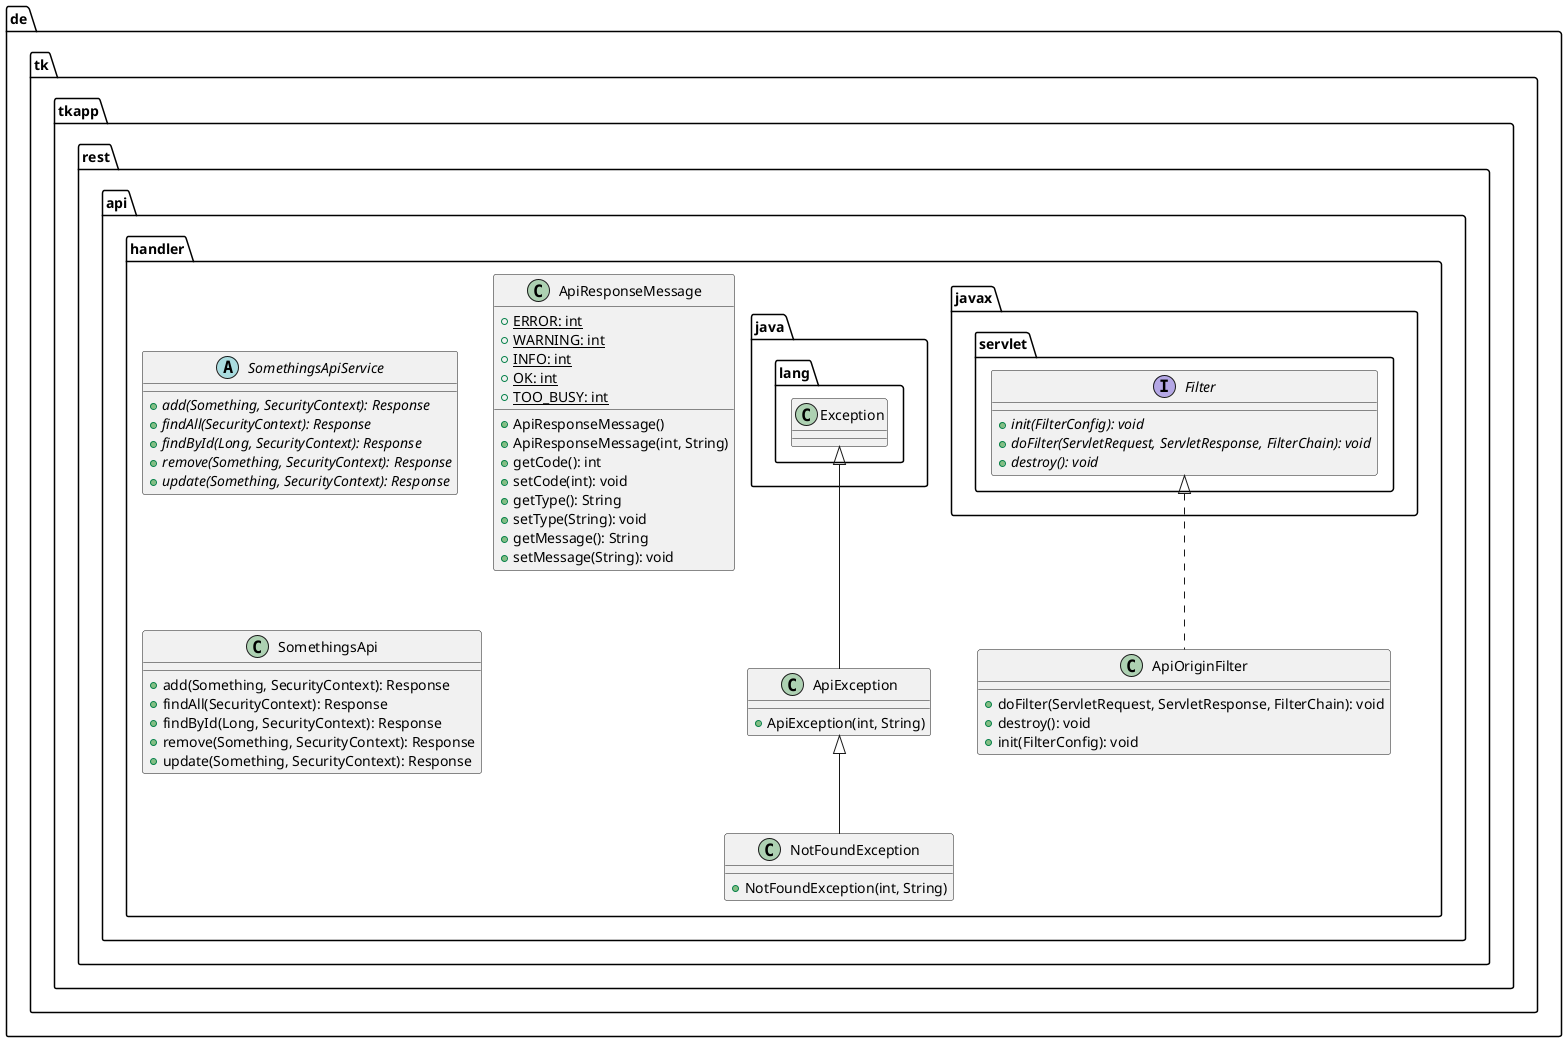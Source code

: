 @startuml

    namespace de.tk.tkapp.rest.api.handler {

        abstract class SomethingsApiService {
            {abstract} +add(Something, SecurityContext): Response
            {abstract} +findAll(SecurityContext): Response
            {abstract} +findById(Long, SecurityContext): Response
            {abstract} +remove(Something, SecurityContext): Response
            {abstract} +update(Something, SecurityContext): Response
        }

        class ApiResponseMessage {
            {static} +ERROR: int
            {static} +WARNING: int
            {static} +INFO: int
            {static} +OK: int
            {static} +TOO_BUSY: int
            +ApiResponseMessage()
            +ApiResponseMessage(int, String)
            +getCode(): int
            +setCode(int): void
            +getType(): String
            +setType(String): void
            +getMessage(): String
            +setMessage(String): void
        }

        class ApiOriginFilter {
            +doFilter(ServletRequest, ServletResponse, FilterChain): void
            +destroy(): void
            +init(FilterConfig): void
        }

        class NotFoundException {
            +NotFoundException(int, String)
        }

        class SomethingsApi {
            +add(Something, SecurityContext): Response
            +findAll(SecurityContext): Response
            +findById(Long, SecurityContext): Response
            +remove(Something, SecurityContext): Response
            +update(Something, SecurityContext): Response
        }

        class ApiException {
            +ApiException(int, String)
        }

        interface javax.servlet.Filter {
            {abstract} +init(FilterConfig): void
            {abstract} +doFilter(ServletRequest, ServletResponse, FilterChain): void
            {abstract} +destroy(): void
        }
        javax.servlet.Filter <|.. ApiOriginFilter

        ApiException <|-- NotFoundException

        class java.lang.Exception
        java.lang.Exception <|-- ApiException

    }

@enduml
